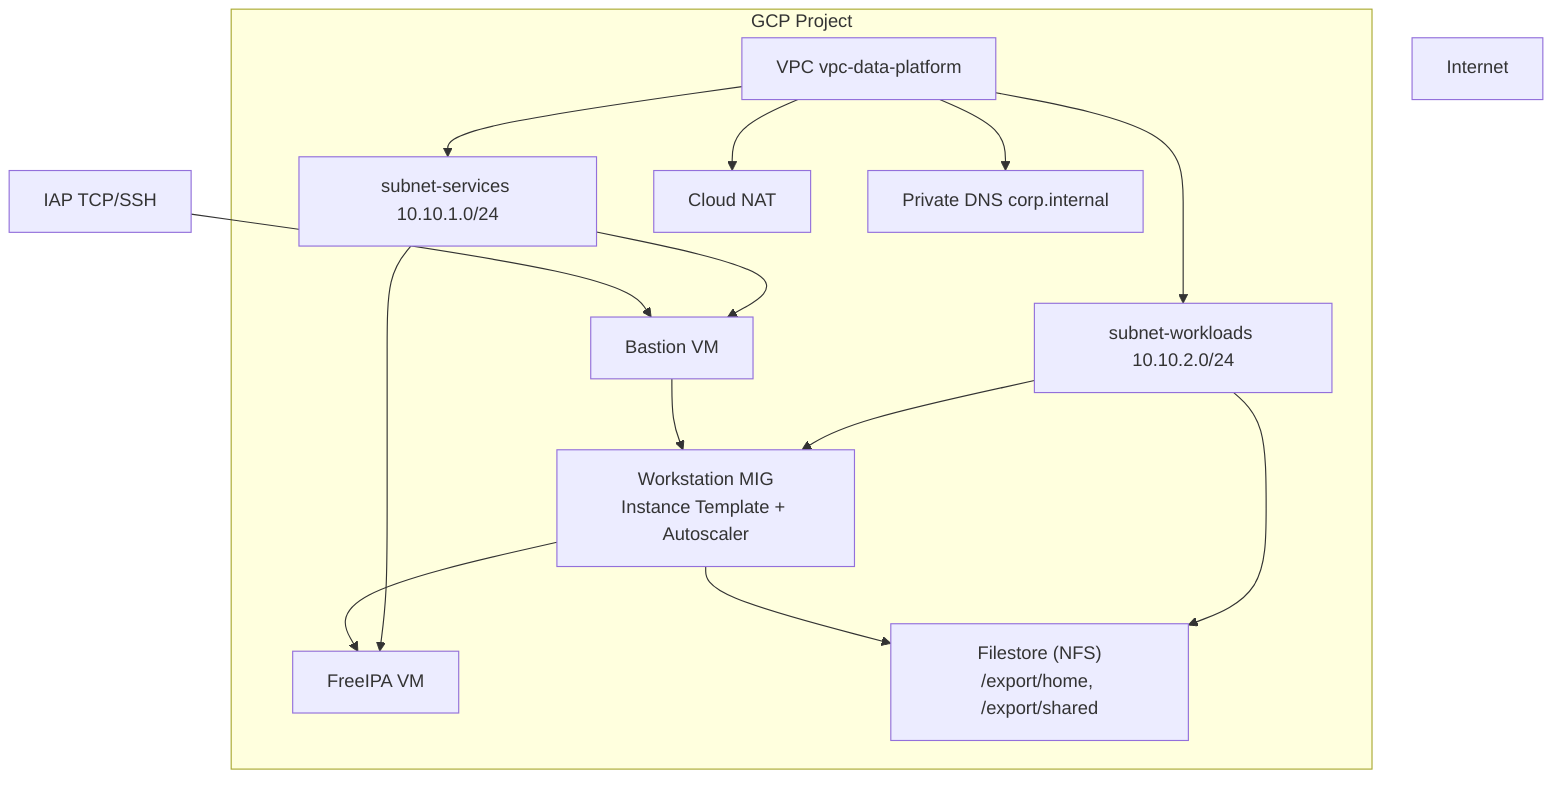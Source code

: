 graph TB
  subgraph GCP["GCP Project"]
    VPC[VPC vpc-data-platform]
    SUB1["subnet-services 10.10.1.0/24"]
    SUB2["subnet-workloads 10.10.2.0/24"]
    NAT[Cloud NAT]
    DNS["Private DNS corp.internal"]
    BASTION[Bastion VM]
    IPA[FreeIPA VM]
    FS["Filestore (NFS)\n/export/home, /export/shared"]
    MIG["Workstation MIG\nInstance Template + Autoscaler"]
  end

  INTERNET[Internet]
  IAP[IAP TCP/SSH]

  VPC --> SUB1
  VPC --> SUB2
  VPC --> NAT
  VPC --> DNS

  SUB1 --> BASTION
  SUB1 --> IPA
  SUB2 --> MIG
  SUB2 --> FS

  IAP --> BASTION
  BASTION --> MIG
  MIG --> FS
  MIG --> IPA